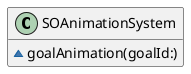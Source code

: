 @startuml
' STYLE START
hide empty members

skinparam shadowing false
<style>
document {
  BackgroundColor transparent
  Margin 0
}
</style>
' STYLE END

class SOAnimationSystem { 
  ~goalAnimation(goalId:) 
}
@enduml